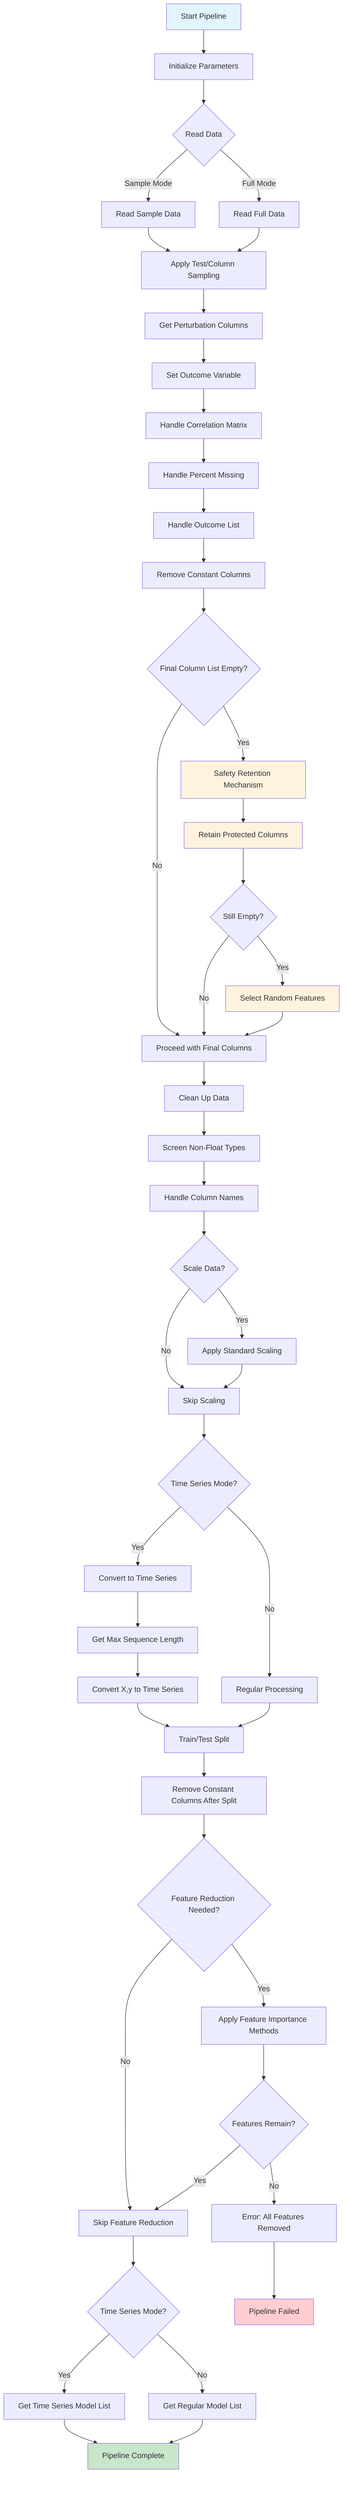 flowchart TD
    A[Start Pipeline] --> B[Initialize Parameters]
    B --> C{Read Data}
    C -->|Sample Mode| D[Read Sample Data]
    C -->|Full Mode| E[Read Full Data]
    
    D --> F[Apply Test/Column Sampling]
    E --> F
    
    F --> G[Get Perturbation Columns]
    G --> H[Set Outcome Variable]
    H --> I[Handle Correlation Matrix]
    
    I --> J[Handle Percent Missing]
    J --> K[Handle Outcome List]
    K --> L[Remove Constant Columns]
    
    L --> M{Final Column List Empty?}
    M -->|Yes| N[Safety Retention Mechanism]
    M -->|No| O[Proceed with Final Columns]
    
    N --> P[Retain Protected Columns]
    P --> Q{Still Empty?}
    Q -->|Yes| R[Select Random Features]
    Q -->|No| O
    R --> O
    
    O --> S[Clean Up Data]
    S --> T[Screen Non-Float Types]
    T --> U[Handle Column Names]
    
    U --> V{Scale Data?}
    V -->|Yes| W[Apply Standard Scaling]
    V -->|No| X[Skip Scaling]
    W --> X
    
    X --> Y{Time Series Mode?}
    Y -->|Yes| Z[Convert to Time Series]
    Y -->|No| AA[Regular Processing]
    
    Z --> BB[Get Max Sequence Length]
    BB --> CC[Convert X,y to Time Series]
    CC --> DD[Train/Test Split]
    
    AA --> DD
    DD --> EE[Remove Constant Columns After Split]
    
    EE --> FF{Feature Reduction Needed?}
    FF -->|Yes| GG[Apply Feature Importance Methods]
    FF -->|No| HH[Skip Feature Reduction]
    
    GG --> II{Features Remain?}
    II -->|No| JJ[Error: All Features Removed]
    II -->|Yes| HH
    
    HH --> KK{Time Series Mode?}
    KK -->|Yes| LL[Get Time Series Model List]
    KK -->|No| MM[Get Regular Model List]
    
    LL --> NN[Pipeline Complete]
    MM --> NN
    
    JJ --> OO[Pipeline Failed]
    
    style A fill:#e1f5fe
    style NN fill:#c8e6c9
    style OO fill:#ffcdd2
    style N fill:#fff3e0
    style P fill:#fff3e0
    style R fill:#fff3e0